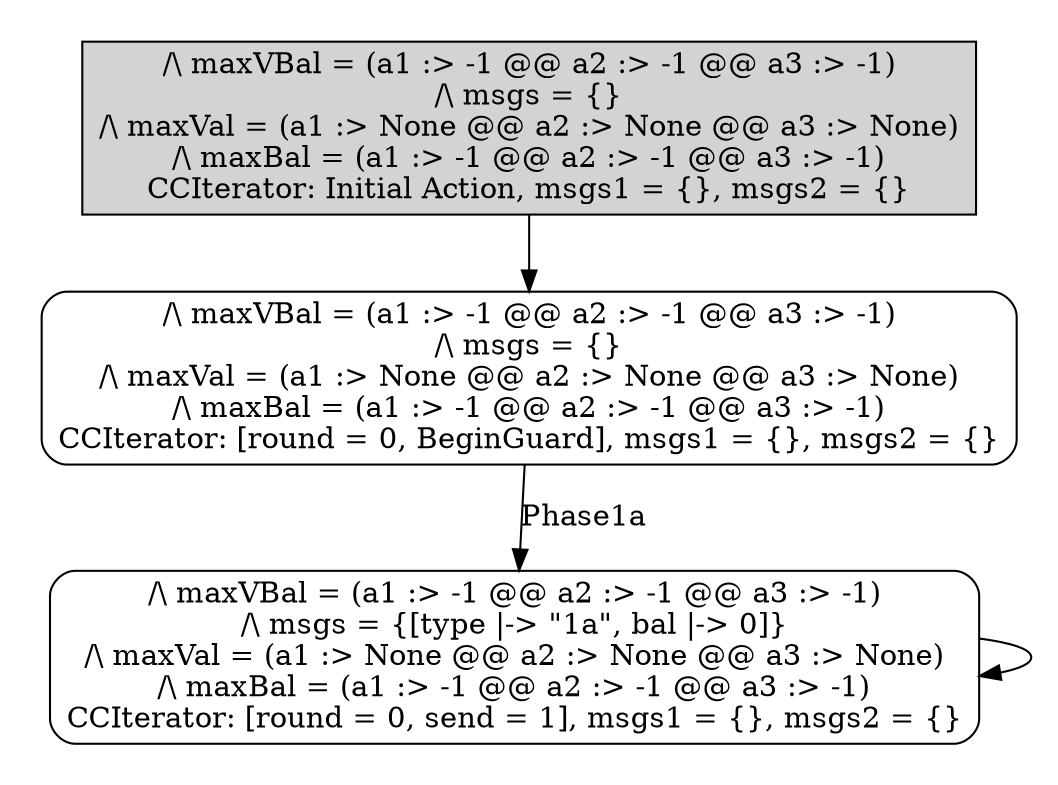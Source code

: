 strict digraph DiskGraph {
node [shape=box,style=rounded]
nodesep=0.35;
subgraph cluster_graph {
color="white";
138507037083614043 [label="/\\ maxVBal = (a1 :> -1 @@ a2 :> -1 @@ a3 :> -1)\n/\\ msgs = {}\n/\\ maxVal = (a1 :> None @@ a2 :> None @@ a3 :> None)\n/\\ maxBal = (a1 :> -1 @@ a2 :> -1 @@ a3 :> -1)\nCCIterator: Initial Action, msgs1 = {}, msgs2 = {}",style = filled]
138507037083614043 -> 2904436887191415766;
2904436887191415766 [label="/\\ maxVBal = (a1 :> -1 @@ a2 :> -1 @@ a3 :> -1)\n/\\ msgs = {}\n/\\ maxVal = (a1 :> None @@ a2 :> None @@ a3 :> None)\n/\\ maxBal = (a1 :> -1 @@ a2 :> -1 @@ a3 :> -1)\nCCIterator: [round = 0, BeginGuard], msgs1 = {}, msgs2 = {}"];
2904436887191415766 -> -8279588933023625637 [label="Phase1a",color="black",fontcolor="black"];
-8279588933023625637 [label="/\\ maxVBal = (a1 :> -1 @@ a2 :> -1 @@ a3 :> -1)\n/\\ msgs = {[type |-> \"1a\", bal |-> 0]}\n/\\ maxVal = (a1 :> None @@ a2 :> None @@ a3 :> None)\n/\\ maxBal = (a1 :> -1 @@ a2 :> -1 @@ a3 :> -1)\nCCIterator: [round = 0, send = 1], msgs1 = {}, msgs2 = {}"];
-8279588933023625637 -> -8279588933023625637;
{rank = same; 138507037083614043;}
{rank = same; 2904436887191415766;}
{rank = same; -8279588933023625637;}
}
}